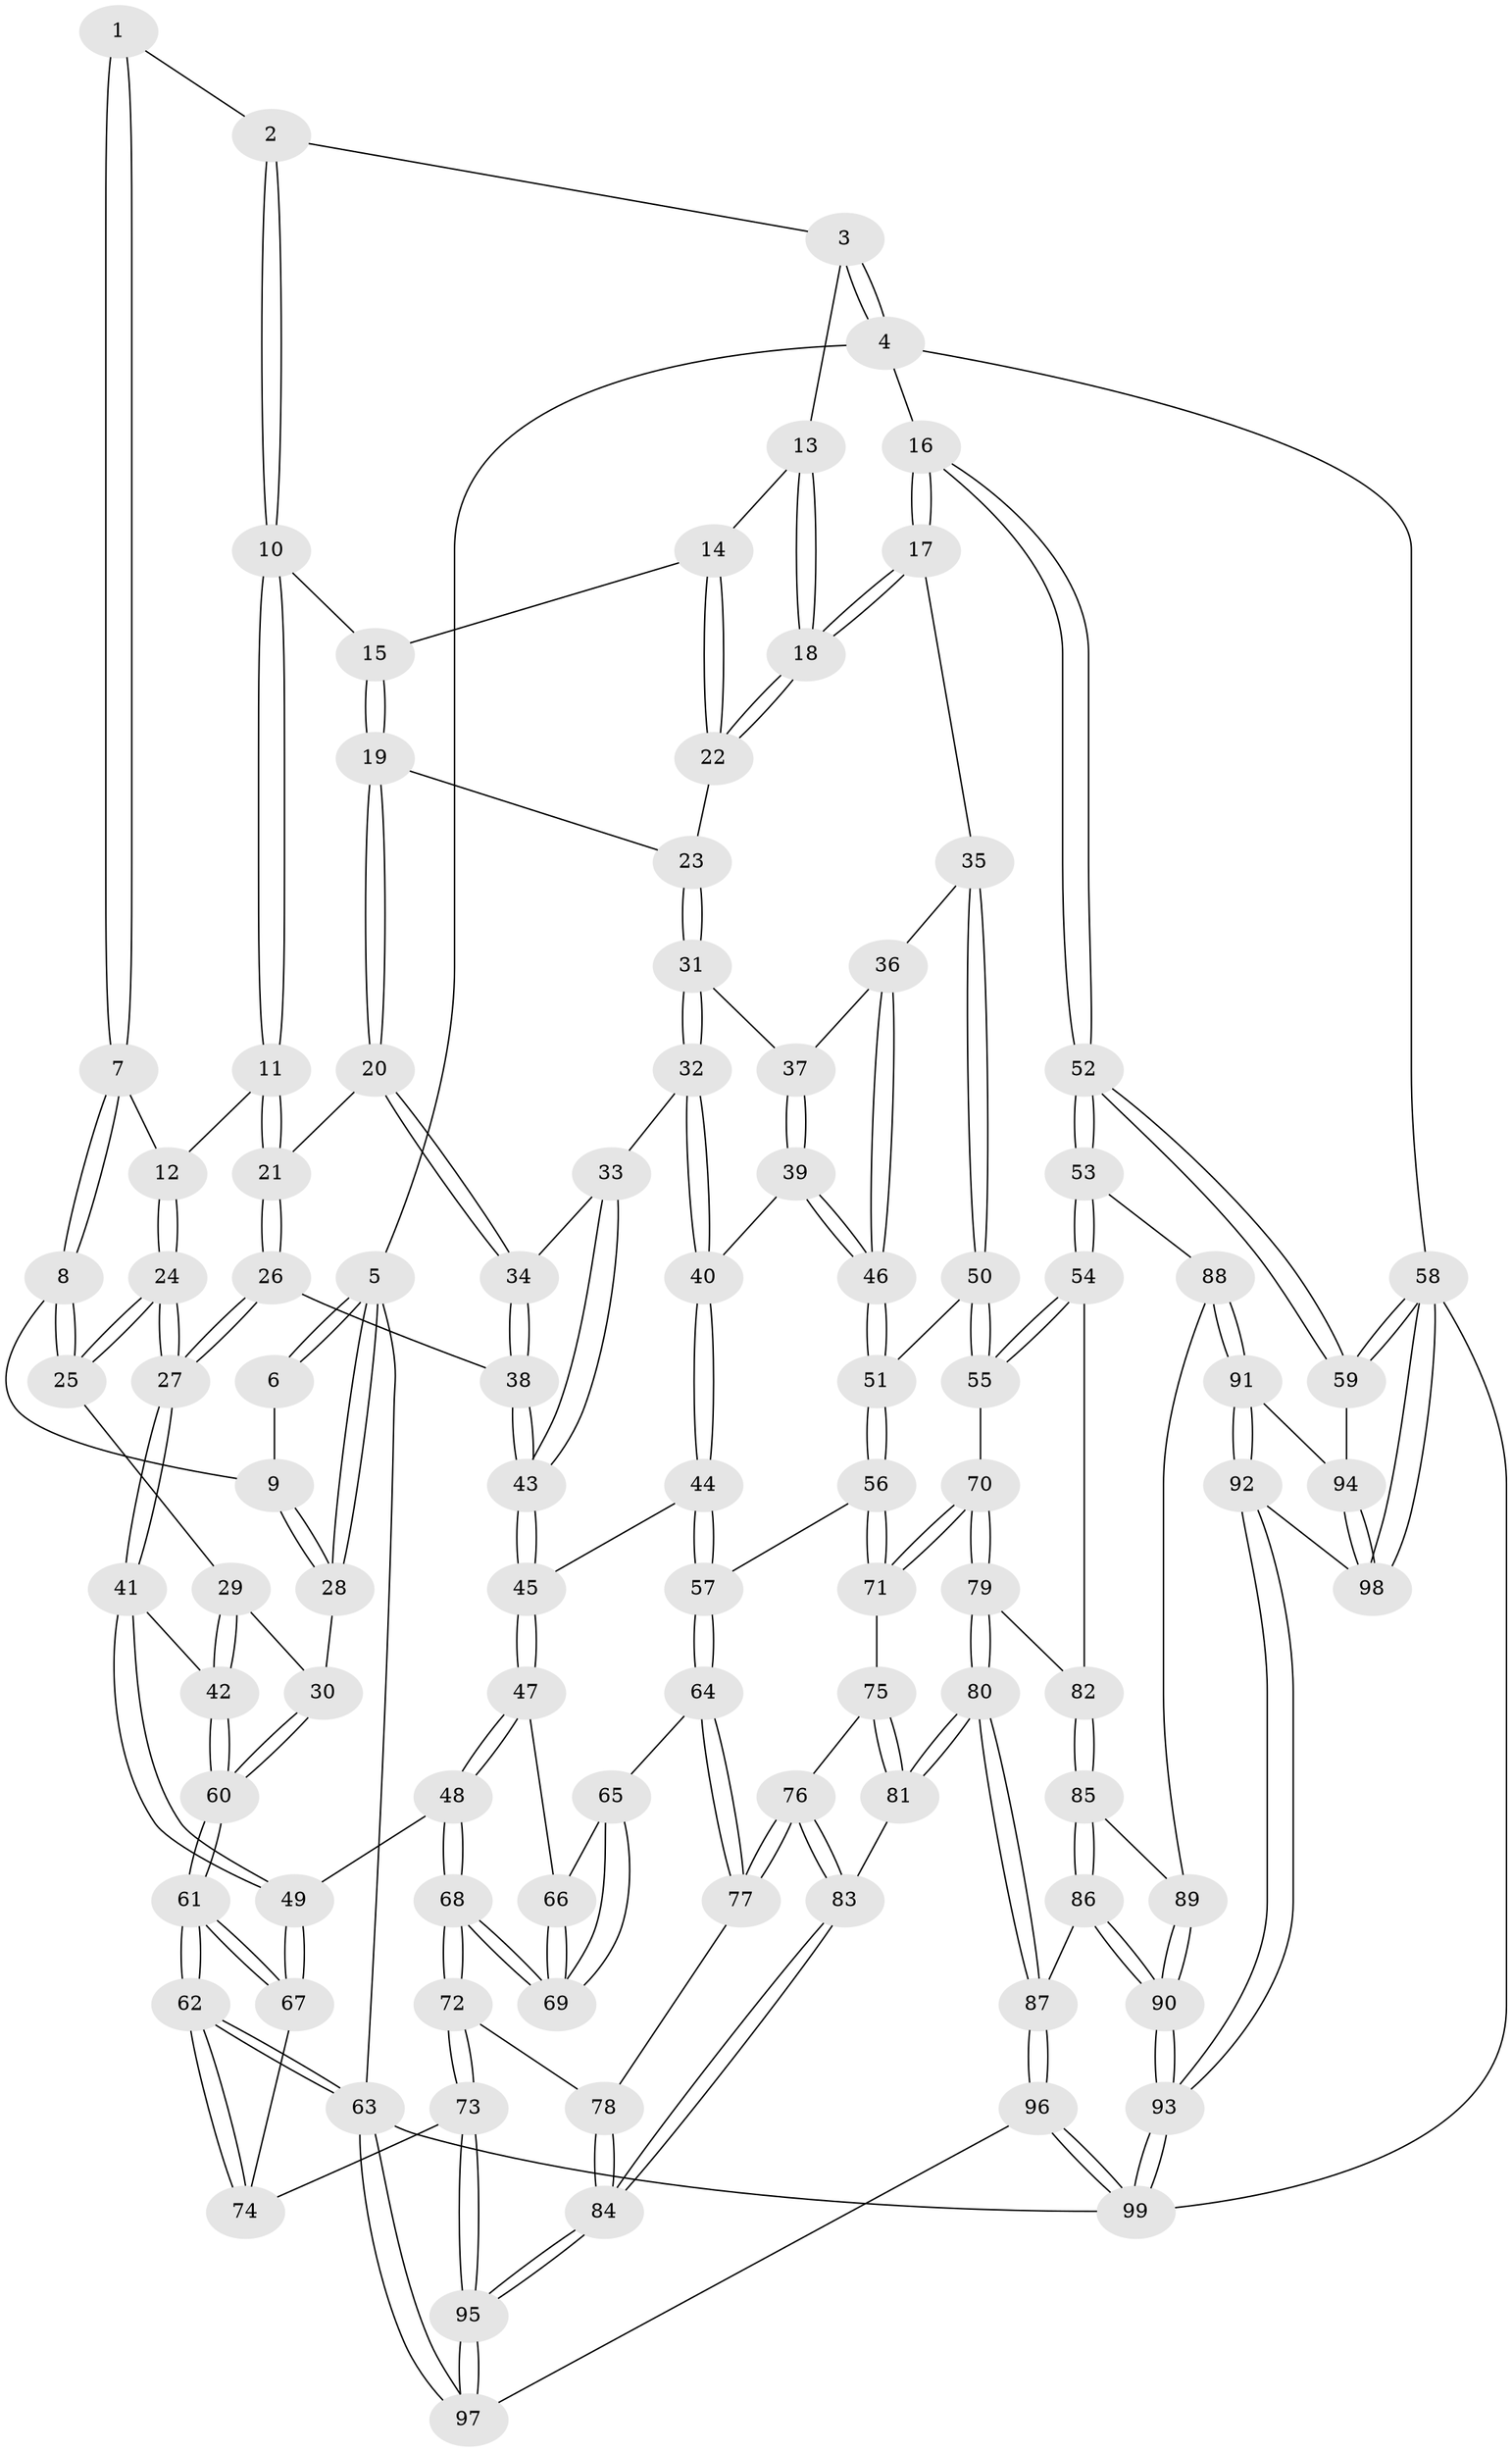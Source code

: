 // Generated by graph-tools (version 1.1) at 2025/27/03/09/25 03:27:16]
// undirected, 99 vertices, 244 edges
graph export_dot {
graph [start="1"]
  node [color=gray90,style=filled];
  1 [pos="+0.30576404652973566+0"];
  2 [pos="+0.3416727906741798+0"];
  3 [pos="+0.6761325970303922+0"];
  4 [pos="+1+0"];
  5 [pos="+0+0"];
  6 [pos="+0+0"];
  7 [pos="+0.2098290594408856+0.005614283204882948"];
  8 [pos="+0.12610614805908346+0.11941732656757074"];
  9 [pos="+0.1225171347457183+0.11646418776587526"];
  10 [pos="+0.37831542329951323+0"];
  11 [pos="+0.3529131568113199+0.03434314900498469"];
  12 [pos="+0.25681922810786356+0.10139636869981904"];
  13 [pos="+0.5946910176648381+0.02882185042971508"];
  14 [pos="+0.5737641834309253+0.06192462196650718"];
  15 [pos="+0.45294845362805514+0.03785772174480028"];
  16 [pos="+1+0"];
  17 [pos="+0.8884637235324633+0.15580126692617816"];
  18 [pos="+0.7662300393443866+0.12439937809558475"];
  19 [pos="+0.4675915279706267+0.13489723437307397"];
  20 [pos="+0.40712089340317126+0.1833018509948461"];
  21 [pos="+0.35457306694928276+0.08118168674433839"];
  22 [pos="+0.5797990999900314+0.10486375263776833"];
  23 [pos="+0.5571359882006718+0.16500723375742357"];
  24 [pos="+0.2005513267535052+0.20569571575001383"];
  25 [pos="+0.14193231734656547+0.16071208988290717"];
  26 [pos="+0.23756814171882495+0.2530875946003125"];
  27 [pos="+0.23208135256439363+0.2522890143732757"];
  28 [pos="+0+0"];
  29 [pos="+0.02802769960725599+0.2195101240114658"];
  30 [pos="+0+0.21831482061140645"];
  31 [pos="+0.5616926737692051+0.18025762679400933"];
  32 [pos="+0.4641720211256997+0.2514242584823043"];
  33 [pos="+0.4571839923907973+0.24933790509818937"];
  34 [pos="+0.4053555065972439+0.1887742673617684"];
  35 [pos="+0.8636341144970755+0.18483426770505218"];
  36 [pos="+0.7474657141550783+0.24051249721298953"];
  37 [pos="+0.5781245993202216+0.19665438690783255"];
  38 [pos="+0.2535370065227791+0.25869491736016986"];
  39 [pos="+0.5448417109028146+0.36506063761946217"];
  40 [pos="+0.5385897738906748+0.3639984485087001"];
  41 [pos="+0.11671600103970926+0.394803146275505"];
  42 [pos="+0.1069334035571092+0.3938813414813463"];
  43 [pos="+0.3493392172112943+0.355902828646355"];
  44 [pos="+0.3886816681841838+0.41022807546931145"];
  45 [pos="+0.3741780044796125+0.4069353859904446"];
  46 [pos="+0.6172057829929674+0.40793376179455904"];
  47 [pos="+0.37024083538841274+0.41142887809604006"];
  48 [pos="+0.23278602348083557+0.49991725319205255"];
  49 [pos="+0.16886560309009888+0.4825583639865003"];
  50 [pos="+0.8443972263116345+0.4144180004637909"];
  51 [pos="+0.6203560484928179+0.41892903145276666"];
  52 [pos="+1+0.5523476554835236"];
  53 [pos="+1+0.5656185740750167"];
  54 [pos="+0.9872849797800343+0.5592960882591205"];
  55 [pos="+0.8592344334322334+0.4782015550764362"];
  56 [pos="+0.6237999452785395+0.47323102324610705"];
  57 [pos="+0.45549087774474417+0.5127616628826693"];
  58 [pos="+1+0.9249089623348503"];
  59 [pos="+1+0.6507731759259204"];
  60 [pos="+0+0.4372285980376903"];
  61 [pos="+0+0.5691663661219591"];
  62 [pos="+0+0.71186042101224"];
  63 [pos="+0+1"];
  64 [pos="+0.4489560659382504+0.5549746513637378"];
  65 [pos="+0.4294333493229127+0.5563900451166035"];
  66 [pos="+0.3639393033154777+0.5097579781811729"];
  67 [pos="+0.11787357584135841+0.5796581768449549"];
  68 [pos="+0.3013757244285104+0.6176726432653135"];
  69 [pos="+0.34875133520974283+0.5726643866431985"];
  70 [pos="+0.6879724503335952+0.5663193088838248"];
  71 [pos="+0.6547685444372588+0.5515027462956121"];
  72 [pos="+0.3024896524213419+0.6935000930840691"];
  73 [pos="+0.2554085277000422+0.7898479557158767"];
  74 [pos="+0.1451565043127352+0.6804785661636438"];
  75 [pos="+0.6322470222552591+0.5709109918527966"];
  76 [pos="+0.5019196415821999+0.6355281888644646"];
  77 [pos="+0.48383184604795354+0.6307251902551755"];
  78 [pos="+0.4827738543280815+0.6312432978978951"];
  79 [pos="+0.7224253314225475+0.6215175918349198"];
  80 [pos="+0.6484433430970677+0.7926712580388837"];
  81 [pos="+0.5997690670224761+0.7596939146055481"];
  82 [pos="+0.8186951277599678+0.6877347201139921"];
  83 [pos="+0.534693772673282+0.7483353427861749"];
  84 [pos="+0.39260683242182515+0.8793550975489997"];
  85 [pos="+0.8201488522511718+0.7012113930143675"];
  86 [pos="+0.7367354540491792+0.7956788634168113"];
  87 [pos="+0.6587527988512895+0.8113421872644594"];
  88 [pos="+0.9317382913336214+0.7673433677136868"];
  89 [pos="+0.8559412084577611+0.7476307127638309"];
  90 [pos="+0.8388329975703313+0.8888399952041222"];
  91 [pos="+0.9397925170056154+0.7841141825622622"];
  92 [pos="+0.8784348702367446+0.9105438800171916"];
  93 [pos="+0.8517895299729699+0.9284965076512552"];
  94 [pos="+0.9533233378402596+0.7928580479539321"];
  95 [pos="+0.27004441678085284+1"];
  96 [pos="+0.6009971804750582+1"];
  97 [pos="+0.2600082434722026+1"];
  98 [pos="+1+0.8628263530483754"];
  99 [pos="+0.7702966840528572+1"];
  1 -- 2;
  1 -- 7;
  1 -- 7;
  2 -- 3;
  2 -- 10;
  2 -- 10;
  3 -- 4;
  3 -- 4;
  3 -- 13;
  4 -- 5;
  4 -- 16;
  4 -- 58;
  5 -- 6;
  5 -- 6;
  5 -- 28;
  5 -- 28;
  5 -- 63;
  6 -- 9;
  7 -- 8;
  7 -- 8;
  7 -- 12;
  8 -- 9;
  8 -- 25;
  8 -- 25;
  9 -- 28;
  9 -- 28;
  10 -- 11;
  10 -- 11;
  10 -- 15;
  11 -- 12;
  11 -- 21;
  11 -- 21;
  12 -- 24;
  12 -- 24;
  13 -- 14;
  13 -- 18;
  13 -- 18;
  14 -- 15;
  14 -- 22;
  14 -- 22;
  15 -- 19;
  15 -- 19;
  16 -- 17;
  16 -- 17;
  16 -- 52;
  16 -- 52;
  17 -- 18;
  17 -- 18;
  17 -- 35;
  18 -- 22;
  18 -- 22;
  19 -- 20;
  19 -- 20;
  19 -- 23;
  20 -- 21;
  20 -- 34;
  20 -- 34;
  21 -- 26;
  21 -- 26;
  22 -- 23;
  23 -- 31;
  23 -- 31;
  24 -- 25;
  24 -- 25;
  24 -- 27;
  24 -- 27;
  25 -- 29;
  26 -- 27;
  26 -- 27;
  26 -- 38;
  27 -- 41;
  27 -- 41;
  28 -- 30;
  29 -- 30;
  29 -- 42;
  29 -- 42;
  30 -- 60;
  30 -- 60;
  31 -- 32;
  31 -- 32;
  31 -- 37;
  32 -- 33;
  32 -- 40;
  32 -- 40;
  33 -- 34;
  33 -- 43;
  33 -- 43;
  34 -- 38;
  34 -- 38;
  35 -- 36;
  35 -- 50;
  35 -- 50;
  36 -- 37;
  36 -- 46;
  36 -- 46;
  37 -- 39;
  37 -- 39;
  38 -- 43;
  38 -- 43;
  39 -- 40;
  39 -- 46;
  39 -- 46;
  40 -- 44;
  40 -- 44;
  41 -- 42;
  41 -- 49;
  41 -- 49;
  42 -- 60;
  42 -- 60;
  43 -- 45;
  43 -- 45;
  44 -- 45;
  44 -- 57;
  44 -- 57;
  45 -- 47;
  45 -- 47;
  46 -- 51;
  46 -- 51;
  47 -- 48;
  47 -- 48;
  47 -- 66;
  48 -- 49;
  48 -- 68;
  48 -- 68;
  49 -- 67;
  49 -- 67;
  50 -- 51;
  50 -- 55;
  50 -- 55;
  51 -- 56;
  51 -- 56;
  52 -- 53;
  52 -- 53;
  52 -- 59;
  52 -- 59;
  53 -- 54;
  53 -- 54;
  53 -- 88;
  54 -- 55;
  54 -- 55;
  54 -- 82;
  55 -- 70;
  56 -- 57;
  56 -- 71;
  56 -- 71;
  57 -- 64;
  57 -- 64;
  58 -- 59;
  58 -- 59;
  58 -- 98;
  58 -- 98;
  58 -- 99;
  59 -- 94;
  60 -- 61;
  60 -- 61;
  61 -- 62;
  61 -- 62;
  61 -- 67;
  61 -- 67;
  62 -- 63;
  62 -- 63;
  62 -- 74;
  62 -- 74;
  63 -- 97;
  63 -- 97;
  63 -- 99;
  64 -- 65;
  64 -- 77;
  64 -- 77;
  65 -- 66;
  65 -- 69;
  65 -- 69;
  66 -- 69;
  66 -- 69;
  67 -- 74;
  68 -- 69;
  68 -- 69;
  68 -- 72;
  68 -- 72;
  70 -- 71;
  70 -- 71;
  70 -- 79;
  70 -- 79;
  71 -- 75;
  72 -- 73;
  72 -- 73;
  72 -- 78;
  73 -- 74;
  73 -- 95;
  73 -- 95;
  75 -- 76;
  75 -- 81;
  75 -- 81;
  76 -- 77;
  76 -- 77;
  76 -- 83;
  76 -- 83;
  77 -- 78;
  78 -- 84;
  78 -- 84;
  79 -- 80;
  79 -- 80;
  79 -- 82;
  80 -- 81;
  80 -- 81;
  80 -- 87;
  80 -- 87;
  81 -- 83;
  82 -- 85;
  82 -- 85;
  83 -- 84;
  83 -- 84;
  84 -- 95;
  84 -- 95;
  85 -- 86;
  85 -- 86;
  85 -- 89;
  86 -- 87;
  86 -- 90;
  86 -- 90;
  87 -- 96;
  87 -- 96;
  88 -- 89;
  88 -- 91;
  88 -- 91;
  89 -- 90;
  89 -- 90;
  90 -- 93;
  90 -- 93;
  91 -- 92;
  91 -- 92;
  91 -- 94;
  92 -- 93;
  92 -- 93;
  92 -- 98;
  93 -- 99;
  93 -- 99;
  94 -- 98;
  94 -- 98;
  95 -- 97;
  95 -- 97;
  96 -- 97;
  96 -- 99;
  96 -- 99;
}
